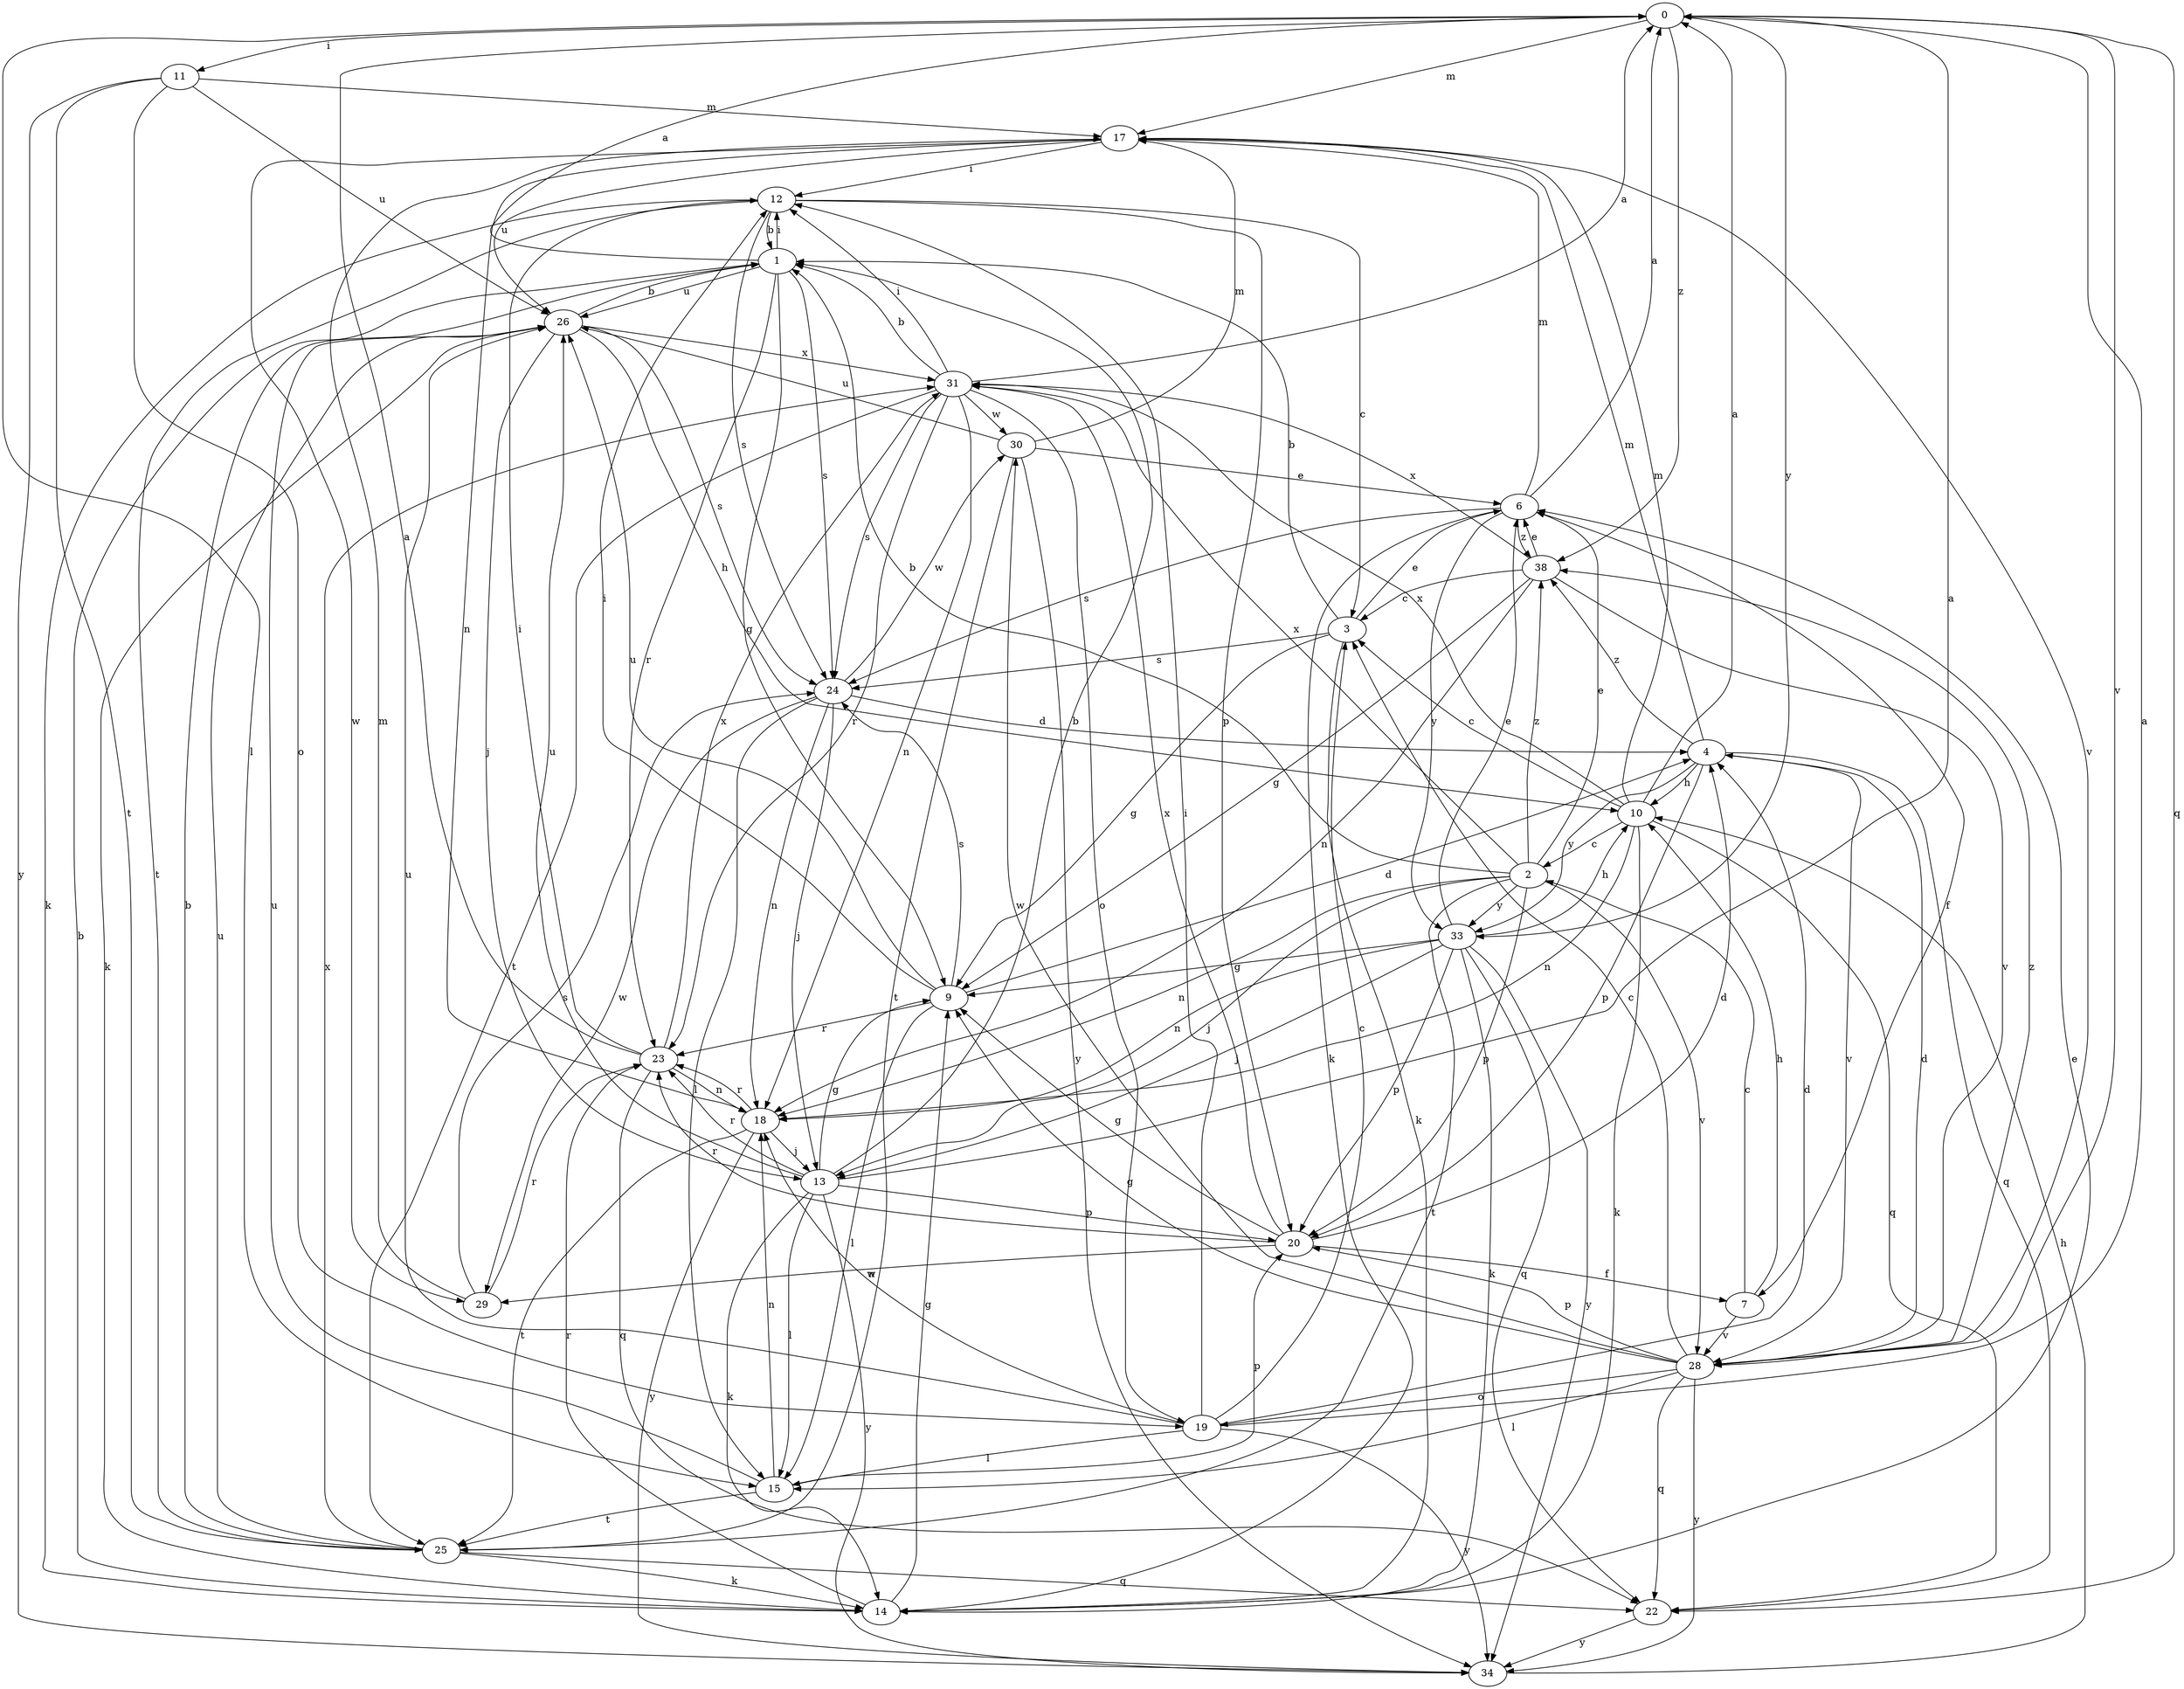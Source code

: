 strict digraph  {
0;
1;
2;
3;
4;
6;
7;
9;
10;
11;
12;
13;
14;
15;
17;
18;
19;
20;
22;
23;
24;
25;
26;
28;
29;
30;
31;
33;
34;
38;
0 -> 11  [label=i];
0 -> 15  [label=l];
0 -> 17  [label=m];
0 -> 22  [label=q];
0 -> 28  [label=v];
0 -> 33  [label=y];
0 -> 38  [label=z];
1 -> 0  [label=a];
1 -> 9  [label=g];
1 -> 12  [label=i];
1 -> 23  [label=r];
1 -> 24  [label=s];
1 -> 26  [label=u];
2 -> 1  [label=b];
2 -> 6  [label=e];
2 -> 13  [label=j];
2 -> 18  [label=n];
2 -> 20  [label=p];
2 -> 25  [label=t];
2 -> 28  [label=v];
2 -> 31  [label=x];
2 -> 33  [label=y];
2 -> 38  [label=z];
3 -> 1  [label=b];
3 -> 6  [label=e];
3 -> 9  [label=g];
3 -> 14  [label=k];
3 -> 24  [label=s];
4 -> 10  [label=h];
4 -> 17  [label=m];
4 -> 20  [label=p];
4 -> 22  [label=q];
4 -> 28  [label=v];
4 -> 33  [label=y];
4 -> 38  [label=z];
6 -> 0  [label=a];
6 -> 7  [label=f];
6 -> 14  [label=k];
6 -> 17  [label=m];
6 -> 24  [label=s];
6 -> 33  [label=y];
6 -> 38  [label=z];
7 -> 2  [label=c];
7 -> 10  [label=h];
7 -> 28  [label=v];
9 -> 4  [label=d];
9 -> 12  [label=i];
9 -> 15  [label=l];
9 -> 23  [label=r];
9 -> 24  [label=s];
9 -> 26  [label=u];
10 -> 0  [label=a];
10 -> 2  [label=c];
10 -> 3  [label=c];
10 -> 14  [label=k];
10 -> 17  [label=m];
10 -> 18  [label=n];
10 -> 22  [label=q];
10 -> 31  [label=x];
11 -> 17  [label=m];
11 -> 19  [label=o];
11 -> 25  [label=t];
11 -> 26  [label=u];
11 -> 34  [label=y];
12 -> 1  [label=b];
12 -> 3  [label=c];
12 -> 14  [label=k];
12 -> 20  [label=p];
12 -> 24  [label=s];
12 -> 25  [label=t];
13 -> 0  [label=a];
13 -> 1  [label=b];
13 -> 9  [label=g];
13 -> 14  [label=k];
13 -> 15  [label=l];
13 -> 20  [label=p];
13 -> 23  [label=r];
13 -> 26  [label=u];
13 -> 34  [label=y];
14 -> 1  [label=b];
14 -> 6  [label=e];
14 -> 9  [label=g];
14 -> 23  [label=r];
15 -> 18  [label=n];
15 -> 20  [label=p];
15 -> 25  [label=t];
15 -> 26  [label=u];
17 -> 12  [label=i];
17 -> 18  [label=n];
17 -> 26  [label=u];
17 -> 28  [label=v];
17 -> 29  [label=w];
18 -> 13  [label=j];
18 -> 23  [label=r];
18 -> 25  [label=t];
18 -> 34  [label=y];
19 -> 0  [label=a];
19 -> 3  [label=c];
19 -> 4  [label=d];
19 -> 12  [label=i];
19 -> 15  [label=l];
19 -> 18  [label=n];
19 -> 26  [label=u];
19 -> 34  [label=y];
20 -> 4  [label=d];
20 -> 7  [label=f];
20 -> 9  [label=g];
20 -> 23  [label=r];
20 -> 29  [label=w];
20 -> 31  [label=x];
22 -> 34  [label=y];
23 -> 0  [label=a];
23 -> 12  [label=i];
23 -> 18  [label=n];
23 -> 22  [label=q];
23 -> 31  [label=x];
24 -> 4  [label=d];
24 -> 13  [label=j];
24 -> 15  [label=l];
24 -> 18  [label=n];
24 -> 29  [label=w];
24 -> 30  [label=w];
25 -> 1  [label=b];
25 -> 14  [label=k];
25 -> 22  [label=q];
25 -> 26  [label=u];
25 -> 31  [label=x];
26 -> 1  [label=b];
26 -> 10  [label=h];
26 -> 13  [label=j];
26 -> 14  [label=k];
26 -> 24  [label=s];
26 -> 31  [label=x];
28 -> 3  [label=c];
28 -> 4  [label=d];
28 -> 9  [label=g];
28 -> 15  [label=l];
28 -> 19  [label=o];
28 -> 20  [label=p];
28 -> 22  [label=q];
28 -> 30  [label=w];
28 -> 34  [label=y];
28 -> 38  [label=z];
29 -> 17  [label=m];
29 -> 23  [label=r];
29 -> 24  [label=s];
30 -> 6  [label=e];
30 -> 17  [label=m];
30 -> 25  [label=t];
30 -> 26  [label=u];
30 -> 34  [label=y];
31 -> 0  [label=a];
31 -> 1  [label=b];
31 -> 12  [label=i];
31 -> 18  [label=n];
31 -> 19  [label=o];
31 -> 23  [label=r];
31 -> 24  [label=s];
31 -> 25  [label=t];
31 -> 30  [label=w];
33 -> 6  [label=e];
33 -> 9  [label=g];
33 -> 10  [label=h];
33 -> 13  [label=j];
33 -> 14  [label=k];
33 -> 18  [label=n];
33 -> 20  [label=p];
33 -> 22  [label=q];
33 -> 34  [label=y];
34 -> 10  [label=h];
38 -> 3  [label=c];
38 -> 6  [label=e];
38 -> 9  [label=g];
38 -> 18  [label=n];
38 -> 28  [label=v];
38 -> 31  [label=x];
}
